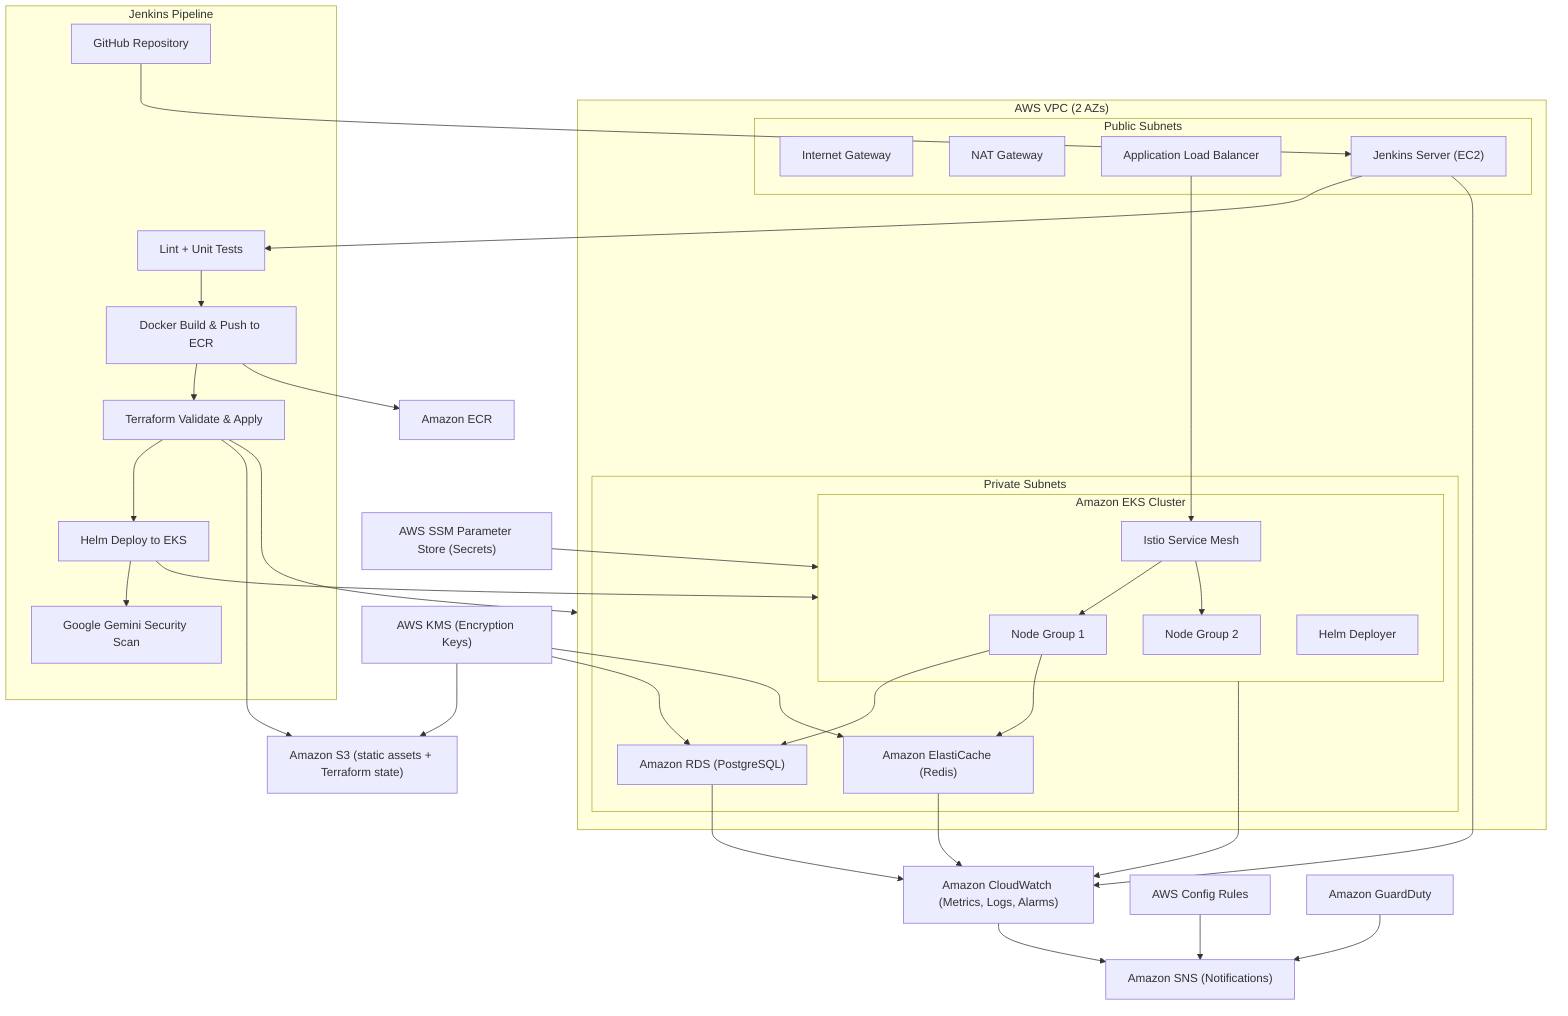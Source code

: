 graph TD

%% =========================
%% NETWORKING LAYER
%% =========================
subgraph VPC["AWS VPC (2 AZs)"]
  direction TB

  subgraph PublicSubnets["Public Subnets"]
    IGW["Internet Gateway"]
    NAT["NAT Gateway"]
    ALB["Application Load Balancer"]
    Jenkins["Jenkins Server (EC2)"]
  end

  subgraph PrivateSubnets["Private Subnets"]
    subgraph EKS["Amazon EKS Cluster"]
      NodeGroup1["Node Group 1"]
      NodeGroup2["Node Group 2"]
      Istio["Istio Service Mesh"]
      Helm["Helm Deployer"]
    end

    RDS["Amazon RDS (PostgreSQL)"]
    Redis["Amazon ElastiCache (Redis)"]
  end
end

%% =========================
%% STORAGE + SECRETS
%% =========================
S3["Amazon S3 (static assets + Terraform state)"]
SSM["AWS SSM Parameter Store (Secrets)"]
KMS["AWS KMS (Encryption Keys)"]

%% =========================
%% CI/CD PIPELINE
%% =========================
subgraph CICD["Jenkins Pipeline"]
  GitHub["GitHub Repository"]
  Lint["Lint + Unit Tests"]
  Build["Docker Build & Push to ECR"]
  TF["Terraform Validate & Apply"]
  Deploy["Helm Deploy to EKS"]
  Gemini["Google Gemini Security Scan"]
end

%% =========================
%% MONITORING & SECURITY
%% =========================
CloudWatch["Amazon CloudWatch (Metrics, Logs, Alarms)"]
SNS["Amazon SNS (Notifications)"]
Config["AWS Config Rules"]
GuardDuty["Amazon GuardDuty"]

%% =========================
%% RELATIONSHIPS
%% =========================
GitHub --> Jenkins
Jenkins --> Lint --> Build --> TF --> Deploy --> Gemini
Build --> ECR["Amazon ECR"]
TF --> S3
TF --> VPC
Deploy --> EKS

ALB --> Istio
Istio --> NodeGroup1 & NodeGroup2
NodeGroup1 --> RDS
NodeGroup1 --> Redis

EKS --> CloudWatch
RDS --> CloudWatch
Redis --> CloudWatch
Jenkins --> CloudWatch

CloudWatch --> SNS
Config --> SNS
GuardDuty --> SNS

SSM --> EKS
KMS --> RDS
KMS --> S3
KMS --> Redis